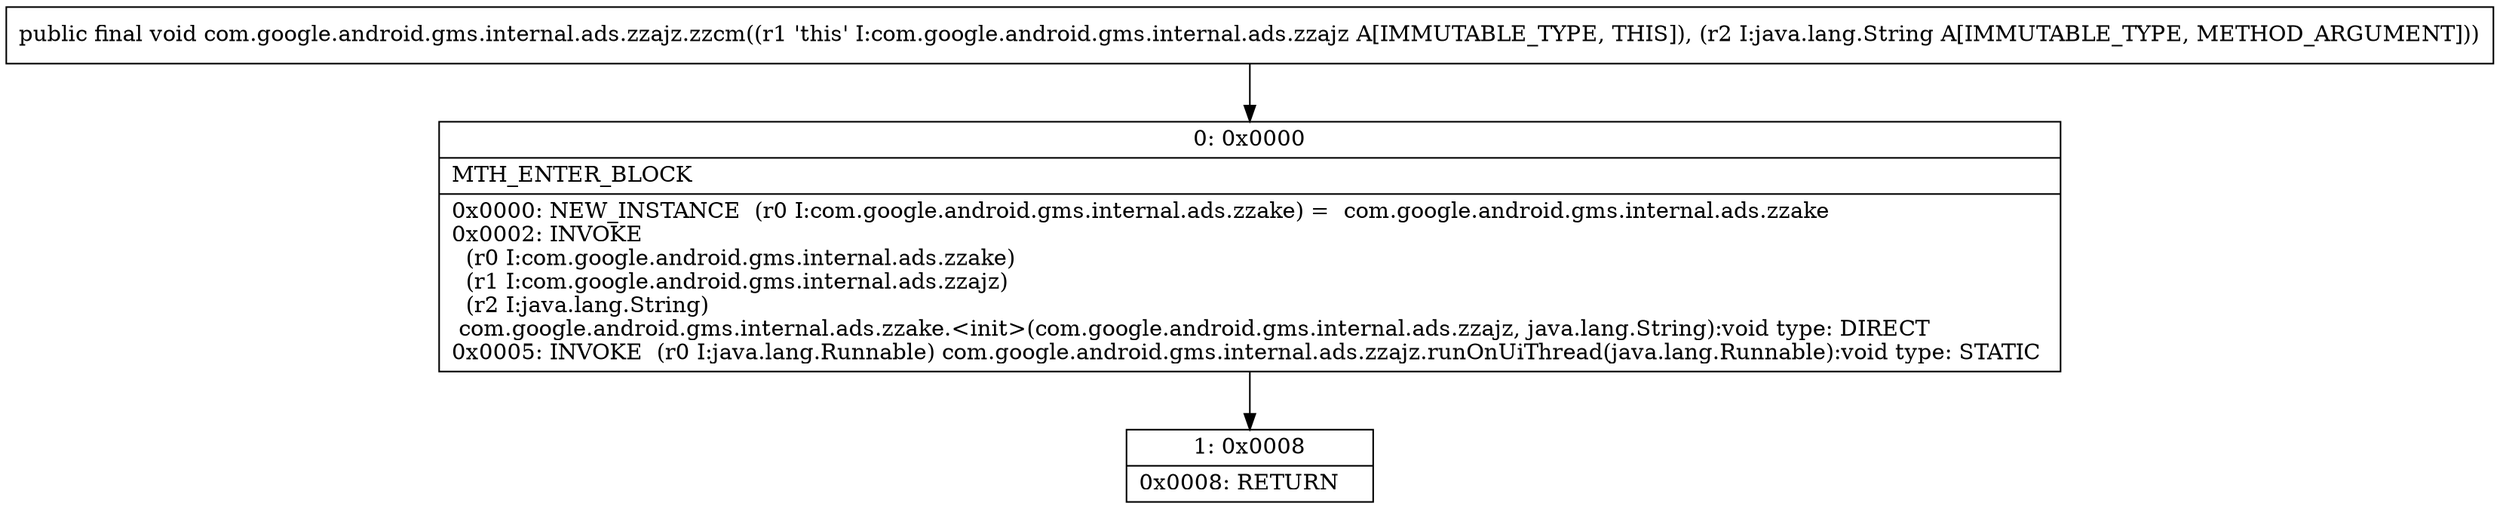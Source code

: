 digraph "CFG forcom.google.android.gms.internal.ads.zzajz.zzcm(Ljava\/lang\/String;)V" {
Node_0 [shape=record,label="{0\:\ 0x0000|MTH_ENTER_BLOCK\l|0x0000: NEW_INSTANCE  (r0 I:com.google.android.gms.internal.ads.zzake) =  com.google.android.gms.internal.ads.zzake \l0x0002: INVOKE  \l  (r0 I:com.google.android.gms.internal.ads.zzake)\l  (r1 I:com.google.android.gms.internal.ads.zzajz)\l  (r2 I:java.lang.String)\l com.google.android.gms.internal.ads.zzake.\<init\>(com.google.android.gms.internal.ads.zzajz, java.lang.String):void type: DIRECT \l0x0005: INVOKE  (r0 I:java.lang.Runnable) com.google.android.gms.internal.ads.zzajz.runOnUiThread(java.lang.Runnable):void type: STATIC \l}"];
Node_1 [shape=record,label="{1\:\ 0x0008|0x0008: RETURN   \l}"];
MethodNode[shape=record,label="{public final void com.google.android.gms.internal.ads.zzajz.zzcm((r1 'this' I:com.google.android.gms.internal.ads.zzajz A[IMMUTABLE_TYPE, THIS]), (r2 I:java.lang.String A[IMMUTABLE_TYPE, METHOD_ARGUMENT])) }"];
MethodNode -> Node_0;
Node_0 -> Node_1;
}

